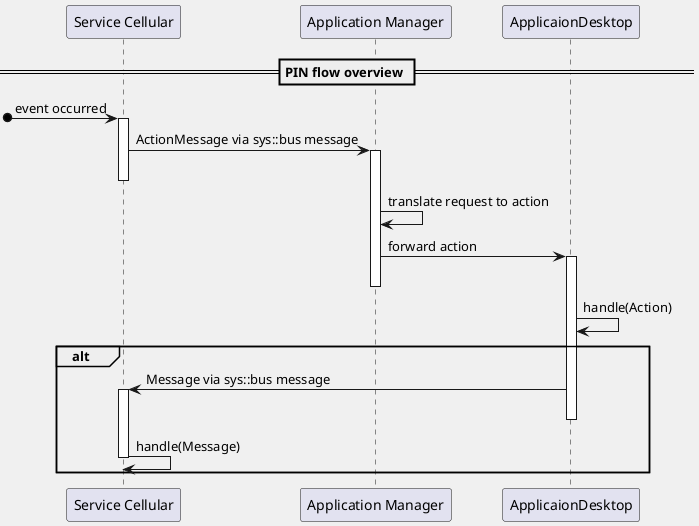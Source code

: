 @startuml
skinparam BackgroundColor F0F0F0

participant "Service Cellular" as srvclr
participant "Application Manager" as appmgr
participant "ApplicaionDesktop" as appdsktp
    == PIN flow overview ==

[o->srvclr : event occurred
activate srvclr
srvclr -> appmgr : ActionMessage via sys::bus message
    activate appmgr
deactivate srvclr
    appmgr -> appmgr : translate request to action
    appmgr -> appdsktp : forward action
        activate appdsktp
    deactivate appmgr
        appdsktp -> appdsktp : handle(Action)
        alt
srvclr <- appdsktp : Message via sys::bus message
activate srvclr
        deactivate appdsktp
srvclr -> srvclr : handle(Message)
deactivate srvclr
        end
@enduml
